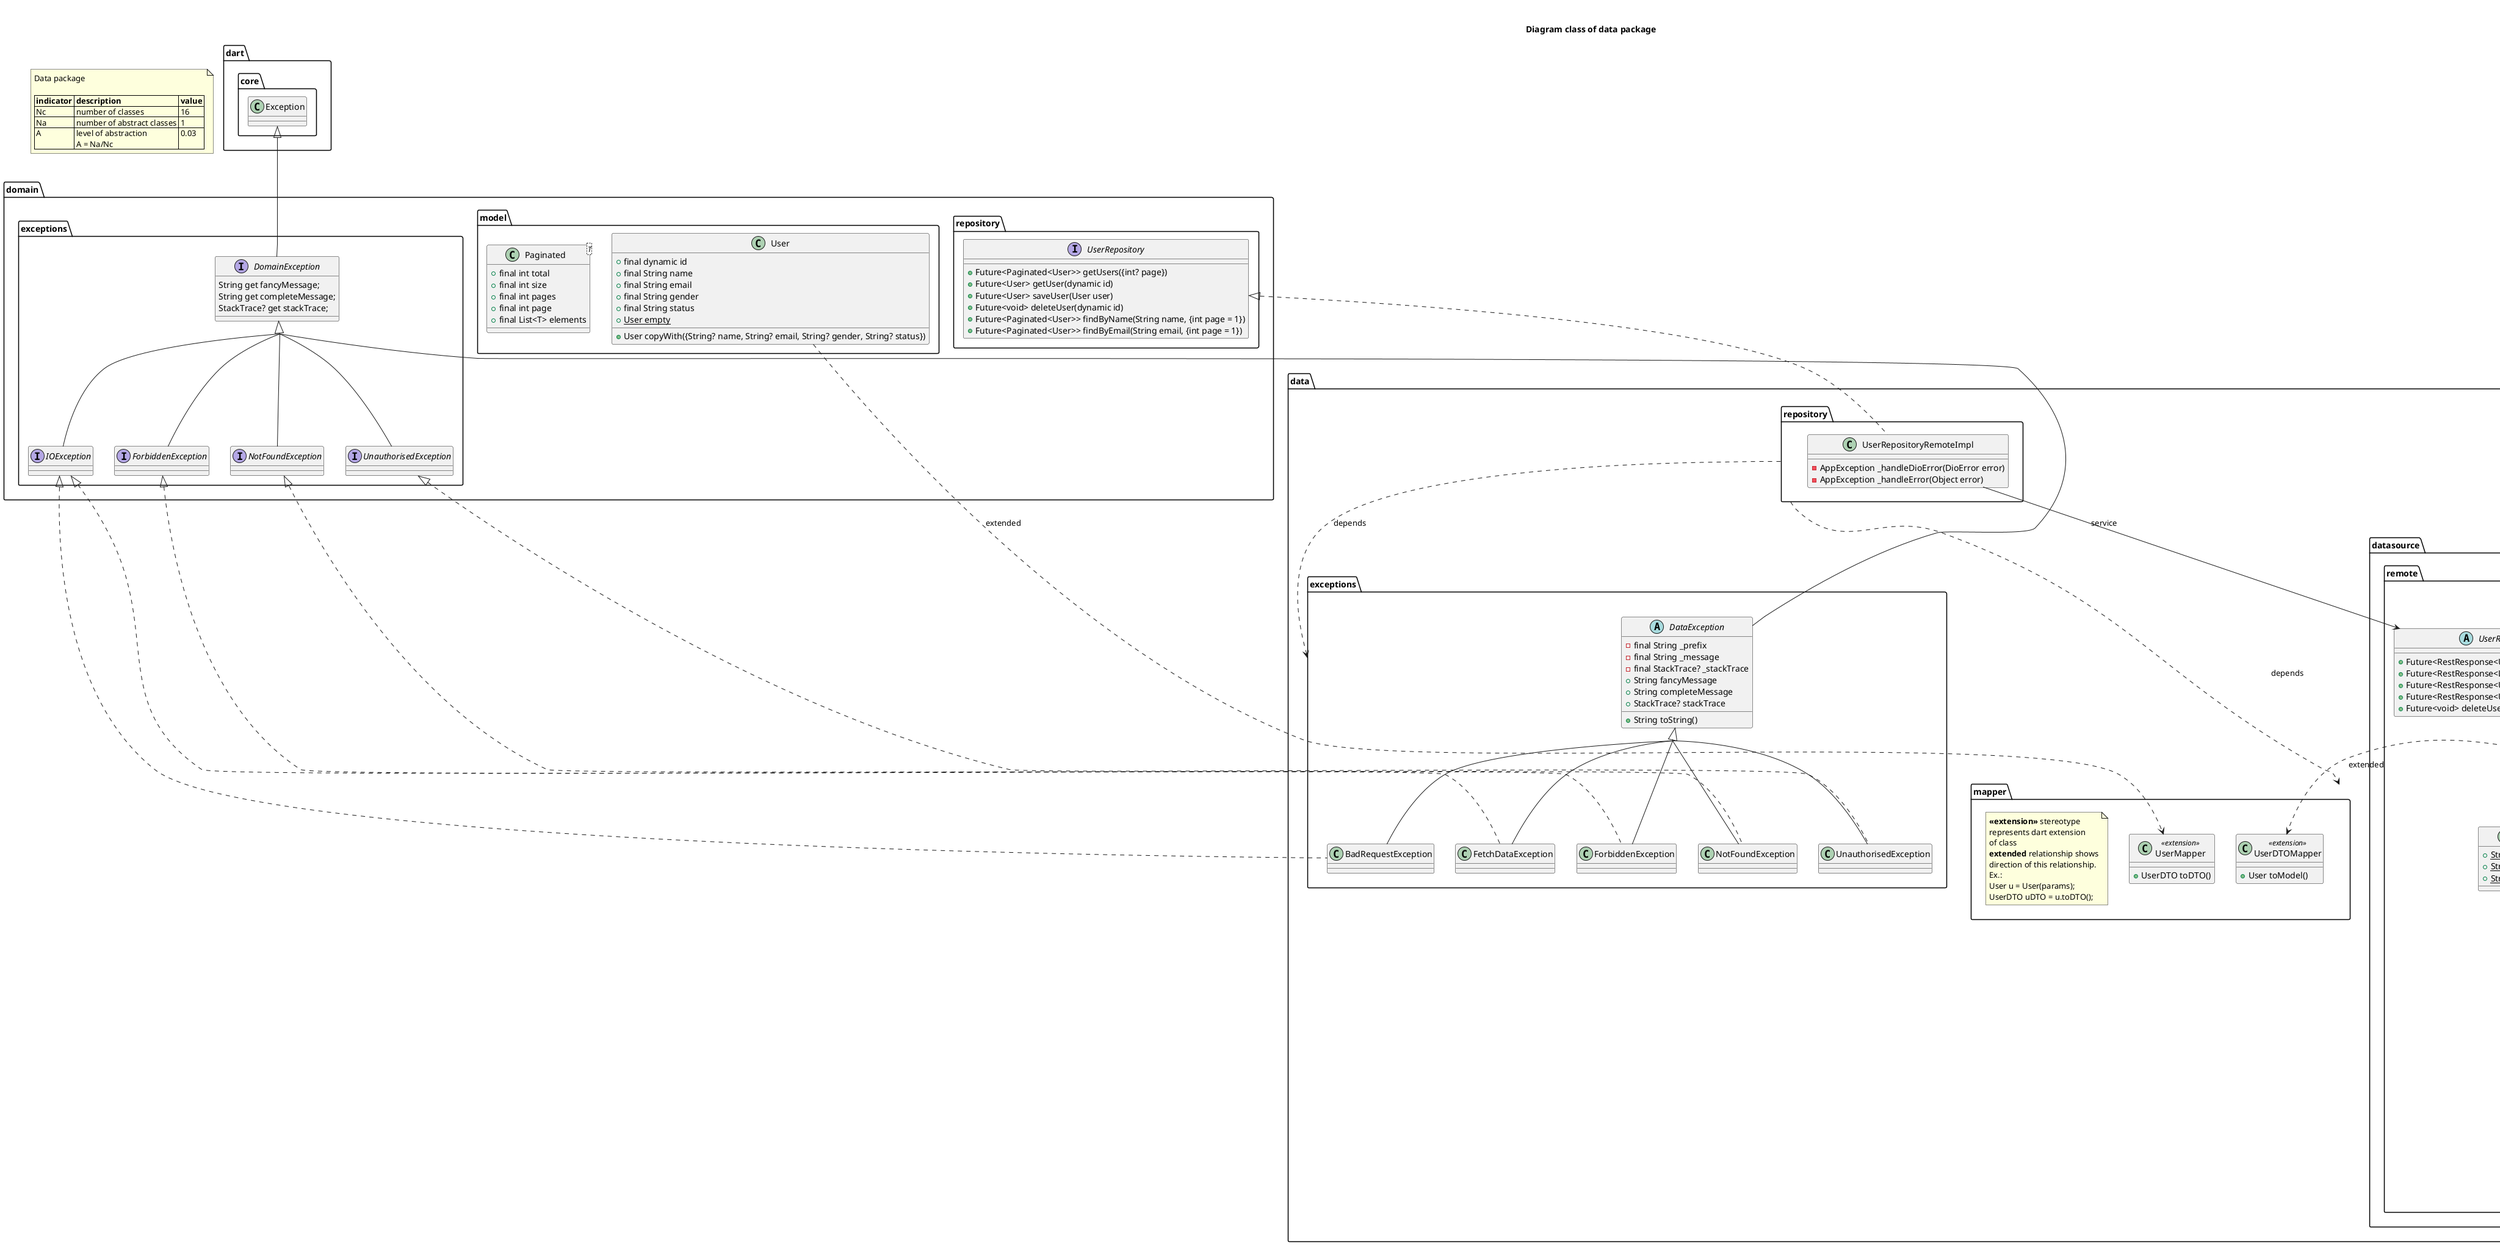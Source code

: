 @startuml
'https://plantuml.com/class-diagram
Title Diagram class of data package
header Updated by Anderson Guiera\non October, 18th 2021

note as package_indicators
Data package

|= indicator |= description |= value |
| Nc | number of classes | 16 |
| Na | number of abstract classes | 1 |
| A | level of abstraction\n A = Na/Nc | 0.03 |
end note

skinparam << extension >> {
    stereotypeCBackgroundColor orchid
    spotChar X
}

skinparam groupInheritance 3

namespace dart{
    namespace core {
        class Exception
    }
}

namespace domain {
    namespace model {
        class User{
            +final dynamic id
            +final String name
            +final String email
            +final String gender
            +final String status
            +{static} User empty

            +User copyWith({String? name, String? email, String? gender, String? status})
        }

        class Paginated<T> {
            +final int total
            +final int size
            +final int pages
            +final int page
            +final List<T> elements
        }
    }
    namespace repository {
        interface UserRepository {
            +Future<Paginated<User>> getUsers({int? page})
            +Future<User> getUser(dynamic id)
            +Future<User> saveUser(User user)
            +Future<void> deleteUser(dynamic id)
            +Future<Paginated<User>> findByName(String name, {int page = 1})
            +Future<Paginated<User>> findByEmail(String email, {int page = 1})
        }
    }

    namespace exceptions {
        interface DomainException implements dart.core.Exception{
          String get fancyMessage;
          String get completeMessage;
          StackTrace? get stackTrace;
        }
        interface UnauthorisedException implements DomainException
        interface ForbiddenException implements DomainException
        interface NotFoundException implements DomainException
        interface IOException extends DomainException
    }
}

namespace data{
    namespace datasource{
        namespace remote{
            namespace DTO {
                class UserDTO {
                  +dynamic id
                  +String name
                  +String email
                  +String gender
                  +String status

                  +Map<String,dynamic> toJson()
                  +UserDTO fromJson(Map<String, dynamic> json)
                }

                class Links {
                  +String? previous
                  +String current
                  +String? next

                  +Links fromJson(Map<String, dynamic> json)
                  +Map<String, dynamic> toJson()
                }

                class Pagination {
                  +int total
                  +int pages
                  +int page
                  +int limit
                  +Links links
                  +Pagination fromJson(Map<String, dynamic> json)
                  +Map<String, dynamic> toJson()
                }

                class MetaData {
                  +Pagination pagination;
                  +MetaData fromJson(Map<String, dynamic> json)
                  +Map<String, dynamic> toJson()
                }

                class RestResponse < T > {
                  + MetaData? meta;
                  + T data;
                  +RestResponse fromJson(Map<String, dynamic> json)
                  Map<String, dynamic> toJson()
                }

                Pagination *--> Links
                MetaData *--> Pagination
                RestResponse *--> MetaData
            }

            abstract class UserRepositoryRemoteServices {
                +Future<RestResponse<UserDTO>> getUser(dynamic id)
                +Future<RestResponse<List<UserDTO>>> getUsers({int? page})
                +Future<RestResponse<UserDTO>> createUser(UserDTO user)
                +Future<RestResponse<UserDTO>> updateUser(UserDTO user)
                +Future<void> deleteUser(dynamic id)
            }

            class ApiConfig {
                +{static} String token
                +{static} String tokenType
                +{static} String authorization
            }

            UserRepositoryRemoteServices -- ApiConfig : > is configured
            data.repository.UserRepositoryRemoteImpl O--> UserRepositoryRemoteServices : service
        }
    }

    namespace exceptions{
        abstract class DataException implements domain.exceptions.DomainException {
          -final String _prefix
          -final String _message
          -final StackTrace? _stackTrace
          +String fancyMessage
          +String completeMessage
          +StackTrace? stackTrace
          +String toString()
        }

        class BadRequestException extends DataException implements domain.exceptions.IOException
        class UnauthorisedException extends DataException implements domain.exceptions.UnauthorisedException
        class ForbiddenException extends DataException implements domain.exceptions.ForbiddenException
        class NotFoundException extends DataException implements domain.exceptions.NotFoundException
        class FetchDataException extends DataException implements domain.exceptions.IOException
    }

    namespace repository {
        class UserRepositoryRemoteImpl implements domain.repository.UserRepository {
            -AppException _handleDioError(DioError error)
            -AppException _handleError(Object error)
        }
    }

    namespace mapper {
        class UserMapper <<extension>> {
            +UserDTO toDTO()
        }

        class UserDTOMapper <<extension>> {
            +User toModel()
        }

        note "**<<extension>>** stereotype\nrepresents dart extension\nof class\n**extended** relationship shows\ndirection of this relationship.\nEx.:\nUser u = User(params);\nUserDTO uDTO = u.toDTO();" as extension_note

        domain.model.User ..> UserMapper : extended
        data.datasource.remote.DTO.UserDTO ..> UserDTOMapper : extended
    }

    "data.repository" ..> "data.exceptions" : depends
    "data.repository" ..> "data.mapper" : depends

}
@enduml